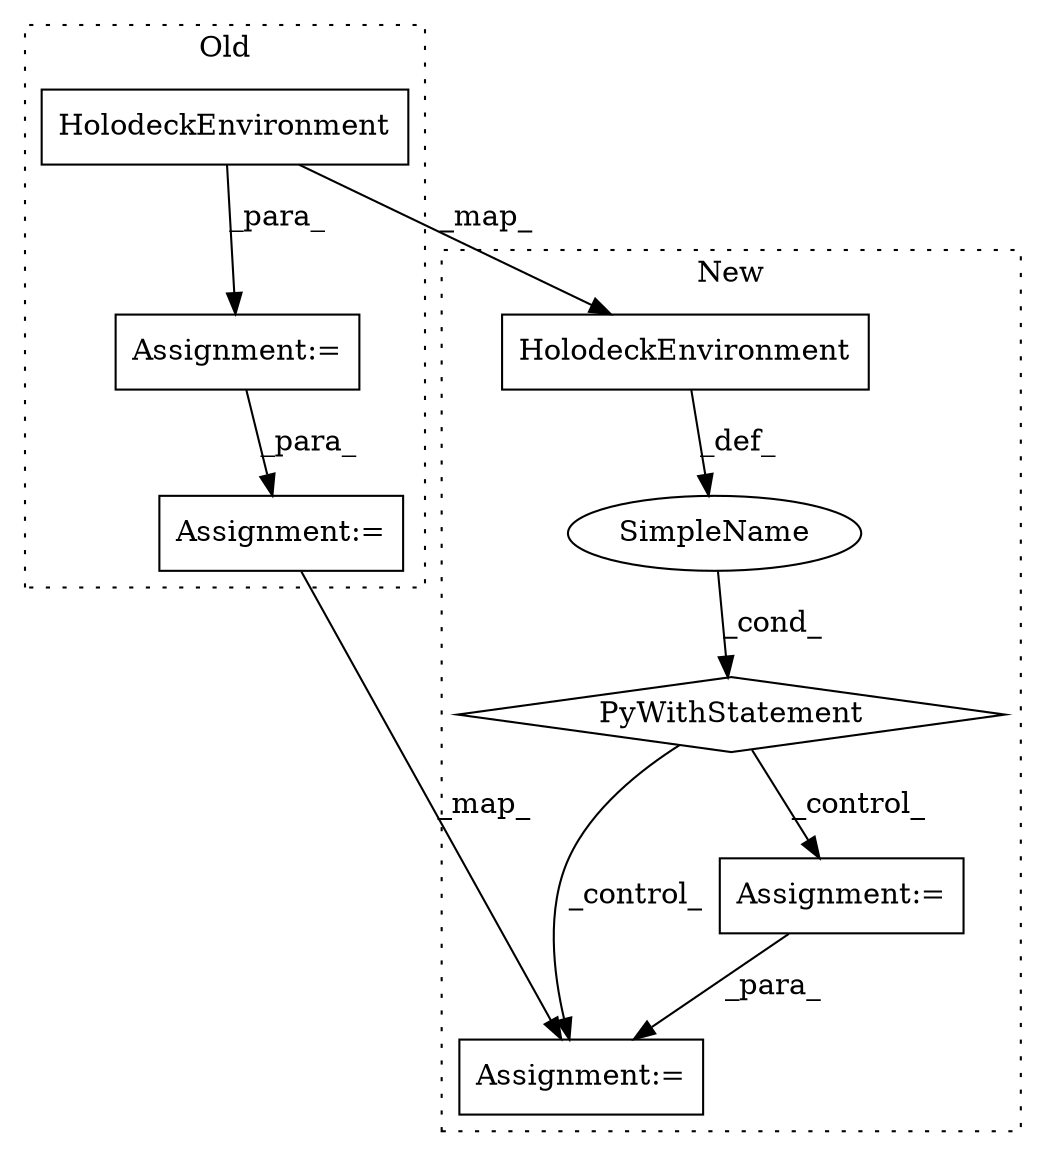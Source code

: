 digraph G {
subgraph cluster0 {
1 [label="HolodeckEnvironment" a="32" s="1257,1311" l="20,1" shape="box"];
4 [label="Assignment:=" a="7" s="1234" l="1" shape="box"];
7 [label="Assignment:=" a="7" s="1425" l="1" shape="box"];
label = "Old";
style="dotted";
}
subgraph cluster1 {
2 [label="HolodeckEnvironment" a="32" s="1293,1355" l="20,1" shape="box"];
3 [label="PyWithStatement" a="104" s="1261,1356" l="10,2" shape="diamond"];
5 [label="SimpleName" a="42" s="" l="" shape="ellipse"];
6 [label="Assignment:=" a="7" s="1498" l="1" shape="box"];
8 [label="Assignment:=" a="7" s="1370" l="3" shape="box"];
label = "New";
style="dotted";
}
1 -> 2 [label="_map_"];
1 -> 4 [label="_para_"];
2 -> 5 [label="_def_"];
3 -> 8 [label="_control_"];
3 -> 6 [label="_control_"];
4 -> 7 [label="_para_"];
5 -> 3 [label="_cond_"];
7 -> 6 [label="_map_"];
8 -> 6 [label="_para_"];
}
